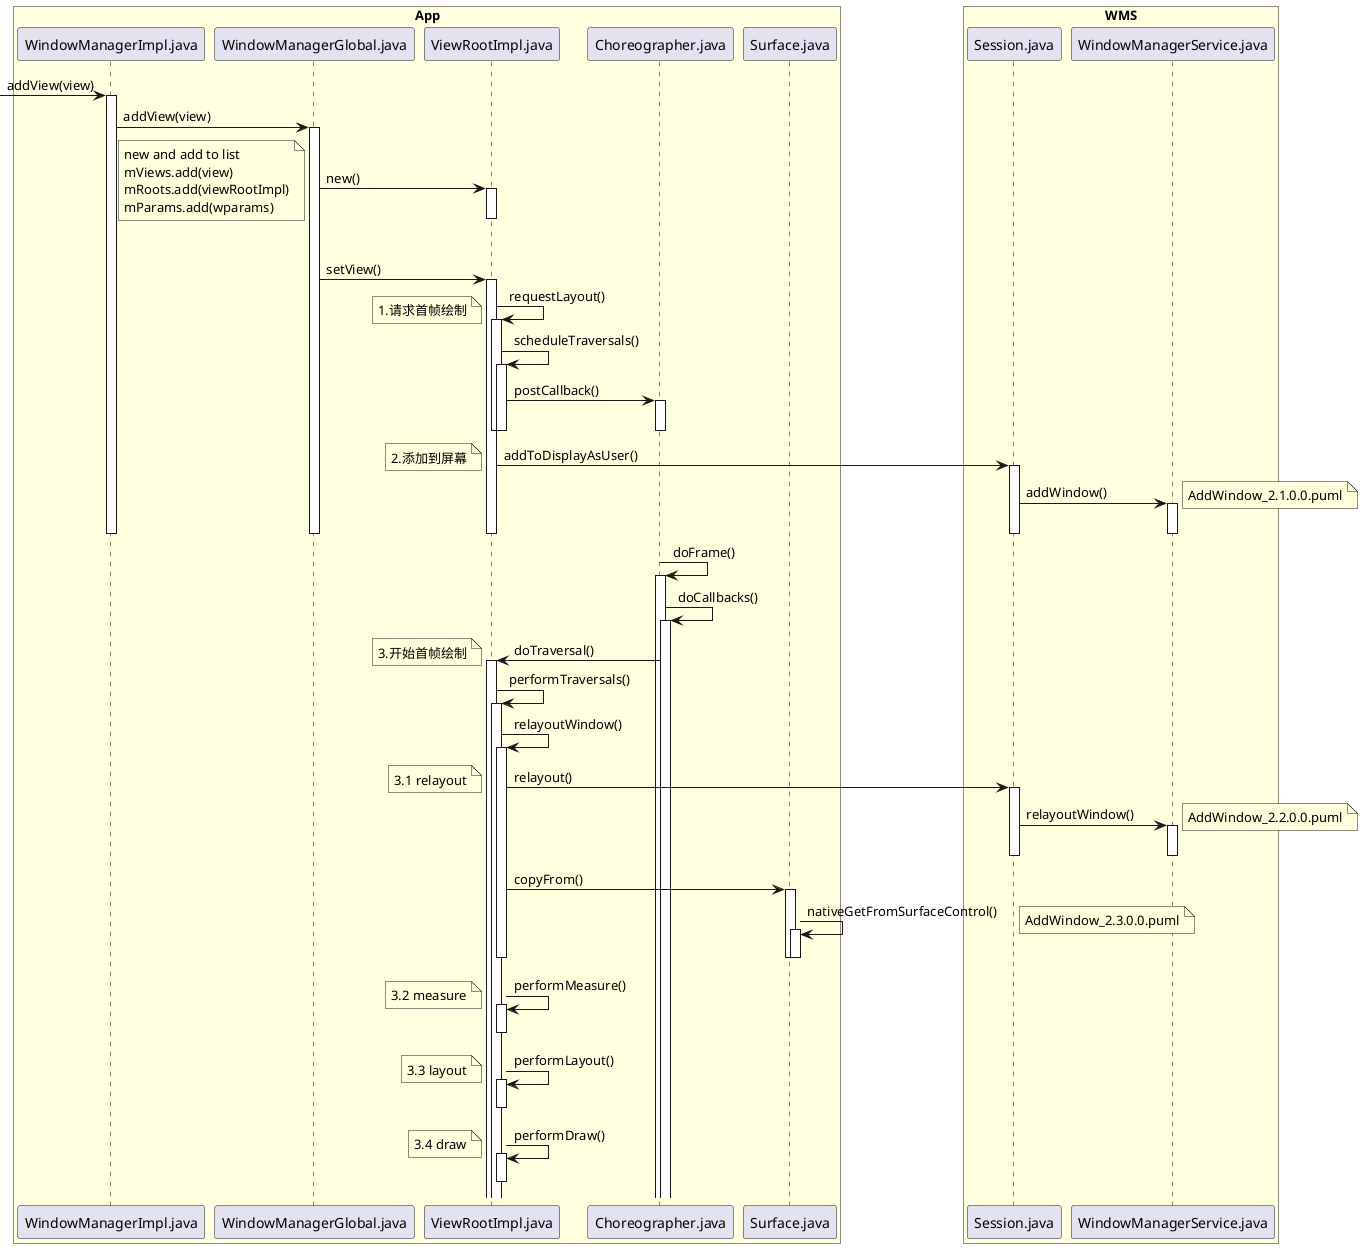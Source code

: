 @startuml
box "App" #LightYellow
participant WindowManagerImpl.java
participant WindowManagerGlobal.java
participant ViewRootImpl.java
participant Choreographer.java
participant Surface.java
end box

box "WMS" #LightYellow
participant Session.java
participant WindowManagerService.java
end box

-> WindowManagerImpl.java: addView(view)
activate WindowManagerImpl.java
WindowManagerImpl.java -> WindowManagerGlobal.java: addView(view)
activate WindowManagerGlobal.java
WindowManagerGlobal.java -> ViewRootImpl.java: new()
activate ViewRootImpl.java
deactivate ViewRootImpl.java
note left
new and add to list
mViews.add(view)
mRoots.add(viewRootImpl)
mParams.add(wparams)
end note
WindowManagerGlobal.java -> ViewRootImpl.java: setView()
activate ViewRootImpl.java
ViewRootImpl.java -> ViewRootImpl.java: requestLayout()
activate ViewRootImpl.java
note left:1.请求首帧绘制
ViewRootImpl.java -> ViewRootImpl.java: scheduleTraversals()
activate ViewRootImpl.java
ViewRootImpl.java -> Choreographer.java: postCallback()
activate Choreographer.java
deactivate Choreographer.java
deactivate ViewRootImpl.java
deactivate ViewRootImpl.java

ViewRootImpl.java -> Session.java: addToDisplayAsUser()
activate Session.java
note left:2.添加到屏幕
Session.java -> WindowManagerService.java: addWindow()
activate WindowManagerService.java
deactivate ViewRootImpl.java
deactivate WindowManagerGlobal.java
deactivate WindowManagerImpl.java
deactivate WindowManagerService.java
deactivate Session.java
note right: AddWindow_2.1.0.0.puml

Choreographer.java -> Choreographer.java: doFrame()
activate Choreographer.java
Choreographer.java -> Choreographer.java: doCallbacks()
activate Choreographer.java
Choreographer.java -> ViewRootImpl.java: doTraversal()
note left: 3.开始首帧绘制
activate ViewRootImpl.java

ViewRootImpl.java -> ViewRootImpl.java: performTraversals()
activate ViewRootImpl.java
ViewRootImpl.java -> ViewRootImpl.java: relayoutWindow()
activate ViewRootImpl.java
ViewRootImpl.java -> Session.java: relayout()
note left: 3.1 relayout
activate Session.java
Session.java -> WindowManagerService.java: relayoutWindow()
activate WindowManagerService.java
deactivate WindowManagerService.java
deactivate Session.java
note right:AddWindow_2.2.0.0.puml
ViewRootImpl.java -> Surface.java:copyFrom()
activate Surface.java
Surface.java -> Surface.java:nativeGetFromSurfaceControl()
activate Surface.java
deactivate Surface.java
deactivate Surface.java
deactivate ViewRootImpl.java
note right:AddWindow_2.3.0.0.puml

ViewRootImpl.java -> ViewRootImpl.java: performMeasure()
note left: 3.2 measure
activate ViewRootImpl.java
deactivate ViewRootImpl.java
ViewRootImpl.java -> ViewRootImpl.java: performLayout()
note left: 3.3 layout
activate ViewRootImpl.java
deactivate ViewRootImpl.java
ViewRootImpl.java -> ViewRootImpl.java: performDraw()
note left: 3.4 draw
activate ViewRootImpl.java
deactivate ViewRootImpl.java


@enduml